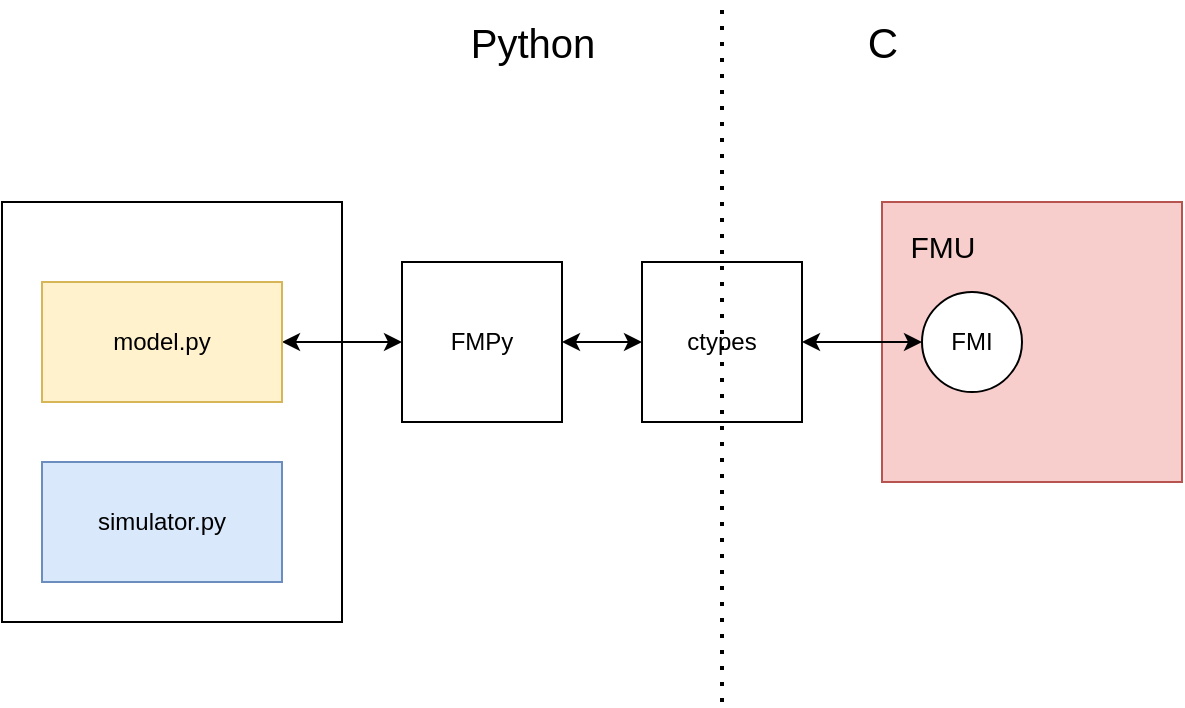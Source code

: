 <mxfile version="20.8.16" type="device"><diagram name="Page-1" id="HqjQtWJQSVO_zbc0-ScV"><mxGraphModel dx="1195" dy="703" grid="1" gridSize="10" guides="1" tooltips="1" connect="1" arrows="1" fold="1" page="1" pageScale="1" pageWidth="850" pageHeight="1100" math="0" shadow="0"><root><mxCell id="0"/><mxCell id="1" parent="0"/><mxCell id="o8RxbepoloHmuMOTRSom-10" value="" style="rounded=0;whiteSpace=wrap;html=1;" vertex="1" parent="1"><mxGeometry x="110" y="180" width="170" height="210" as="geometry"/></mxCell><mxCell id="o8RxbepoloHmuMOTRSom-1" value="" style="rounded=0;whiteSpace=wrap;html=1;fillColor=#f8cecc;strokeColor=#b85450;" vertex="1" parent="1"><mxGeometry x="550" y="180" width="150" height="140" as="geometry"/></mxCell><mxCell id="o8RxbepoloHmuMOTRSom-4" value="FMI" style="ellipse;whiteSpace=wrap;html=1;aspect=fixed;" vertex="1" parent="1"><mxGeometry x="570" y="225" width="50" height="50" as="geometry"/></mxCell><mxCell id="o8RxbepoloHmuMOTRSom-13" style="edgeStyle=orthogonalEdgeStyle;rounded=0;orthogonalLoop=1;jettySize=auto;html=1;exitX=1;exitY=0.5;exitDx=0;exitDy=0;entryX=0;entryY=0.5;entryDx=0;entryDy=0;startArrow=classic;startFill=1;" edge="1" parent="1" source="o8RxbepoloHmuMOTRSom-5" target="o8RxbepoloHmuMOTRSom-12"><mxGeometry relative="1" as="geometry"/></mxCell><mxCell id="o8RxbepoloHmuMOTRSom-5" value="FMPy" style="whiteSpace=wrap;html=1;aspect=fixed;" vertex="1" parent="1"><mxGeometry x="310" y="210" width="80" height="80" as="geometry"/></mxCell><mxCell id="o8RxbepoloHmuMOTRSom-9" style="edgeStyle=orthogonalEdgeStyle;rounded=0;orthogonalLoop=1;jettySize=auto;html=1;exitX=1;exitY=0.5;exitDx=0;exitDy=0;entryX=0;entryY=0.5;entryDx=0;entryDy=0;startArrow=classic;startFill=1;" edge="1" parent="1" source="o8RxbepoloHmuMOTRSom-8" target="o8RxbepoloHmuMOTRSom-5"><mxGeometry relative="1" as="geometry"/></mxCell><mxCell id="o8RxbepoloHmuMOTRSom-8" value="model.py" style="rounded=0;whiteSpace=wrap;html=1;fillColor=#fff2cc;strokeColor=#d6b656;" vertex="1" parent="1"><mxGeometry x="130" y="220" width="120" height="60" as="geometry"/></mxCell><mxCell id="o8RxbepoloHmuMOTRSom-11" value="simulator.py" style="rounded=0;whiteSpace=wrap;html=1;fillColor=#dae8fc;strokeColor=#6c8ebf;" vertex="1" parent="1"><mxGeometry x="130" y="310" width="120" height="60" as="geometry"/></mxCell><mxCell id="o8RxbepoloHmuMOTRSom-14" style="edgeStyle=orthogonalEdgeStyle;rounded=0;orthogonalLoop=1;jettySize=auto;html=1;exitX=1;exitY=0.5;exitDx=0;exitDy=0;entryX=0;entryY=0.5;entryDx=0;entryDy=0;startArrow=classic;startFill=1;" edge="1" parent="1" source="o8RxbepoloHmuMOTRSom-12" target="o8RxbepoloHmuMOTRSom-4"><mxGeometry relative="1" as="geometry"/></mxCell><mxCell id="o8RxbepoloHmuMOTRSom-12" value="ctypes" style="whiteSpace=wrap;html=1;aspect=fixed;" vertex="1" parent="1"><mxGeometry x="430" y="210" width="80" height="80" as="geometry"/></mxCell><mxCell id="o8RxbepoloHmuMOTRSom-15" value="" style="endArrow=none;dashed=1;html=1;dashPattern=1 3;strokeWidth=2;rounded=0;" edge="1" parent="1"><mxGeometry width="50" height="50" relative="1" as="geometry"><mxPoint x="470" y="430" as="sourcePoint"/><mxPoint x="470" y="80" as="targetPoint"/></mxGeometry></mxCell><mxCell id="o8RxbepoloHmuMOTRSom-16" value="&lt;font style=&quot;font-size: 20px;&quot;&gt;Python&lt;/font&gt;" style="text;html=1;align=center;verticalAlign=middle;resizable=0;points=[];autosize=1;strokeColor=none;fillColor=none;" vertex="1" parent="1"><mxGeometry x="330" y="80" width="90" height="40" as="geometry"/></mxCell><mxCell id="o8RxbepoloHmuMOTRSom-17" value="&lt;font style=&quot;font-size: 21px;&quot;&gt;C&lt;/font&gt;" style="text;html=1;align=center;verticalAlign=middle;resizable=0;points=[];autosize=1;strokeColor=none;fillColor=none;" vertex="1" parent="1"><mxGeometry x="530" y="80" width="40" height="40" as="geometry"/></mxCell><mxCell id="o8RxbepoloHmuMOTRSom-20" value="&lt;font style=&quot;font-size: 15px;&quot;&gt;FMU&lt;/font&gt;" style="text;html=1;align=center;verticalAlign=middle;resizable=0;points=[];autosize=1;strokeColor=none;fillColor=none;fontSize=21;" vertex="1" parent="1"><mxGeometry x="550" y="180" width="60" height="40" as="geometry"/></mxCell></root></mxGraphModel></diagram></mxfile>